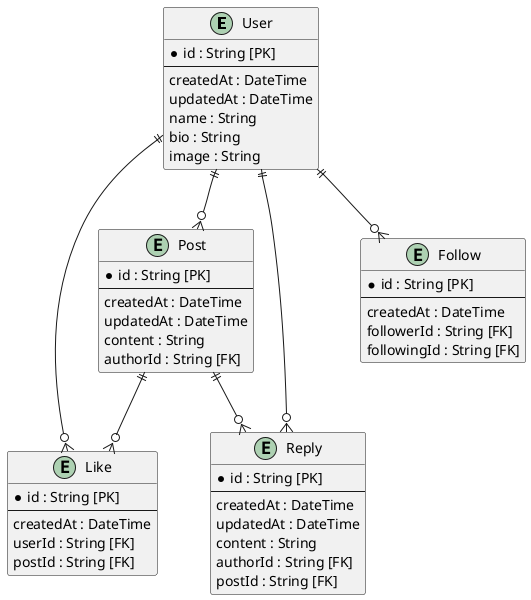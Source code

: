 @startuml super-modern-sns-db

entity User {
  *id : String [PK]
  --
  createdAt : DateTime
  updatedAt : DateTime
  name : String
  bio : String
  image : String
}

entity Post {
  *id : String [PK]
  --
  createdAt : DateTime
  updatedAt : DateTime
  content : String
  authorId : String [FK]
}

entity Like {
  *id : String [PK]
  --
  createdAt : DateTime
  userId : String [FK]
  postId : String [FK]
}

entity Reply {
  *id : String [PK]
  --
  createdAt : DateTime
  updatedAt : DateTime
  content : String
  authorId : String [FK]
  postId : String [FK]
}

entity Follow {
  *id : String [PK]
  --
  createdAt : DateTime
  followerId : String [FK]
  followingId : String [FK]
}

User ||--o{ Post
User ||--o{ Like
User ||--o{ Reply
User ||--o{ Follow
Post ||--o{ Like
Post ||--o{ Reply

@enduml
